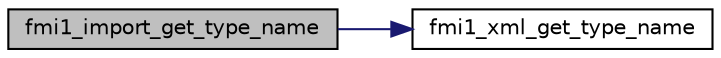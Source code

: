 digraph "fmi1_import_get_type_name"
{
  edge [fontname="Helvetica",fontsize="10",labelfontname="Helvetica",labelfontsize="10"];
  node [fontname="Helvetica",fontsize="10",shape=record];
  rankdir="LR";
  Node62 [label="fmi1_import_get_type_name",height=0.2,width=0.4,color="black", fillcolor="grey75", style="filled", fontcolor="black"];
  Node62 -> Node63 [color="midnightblue",fontsize="10",style="solid",fontname="Helvetica"];
  Node63 [label="fmi1_xml_get_type_name",height=0.2,width=0.4,color="black", fillcolor="white", style="filled",URL="$d9/d5e/group__fmi1__xml__types.html#gac81276b6c733c12124df05fbba8a3dd4"];
}
